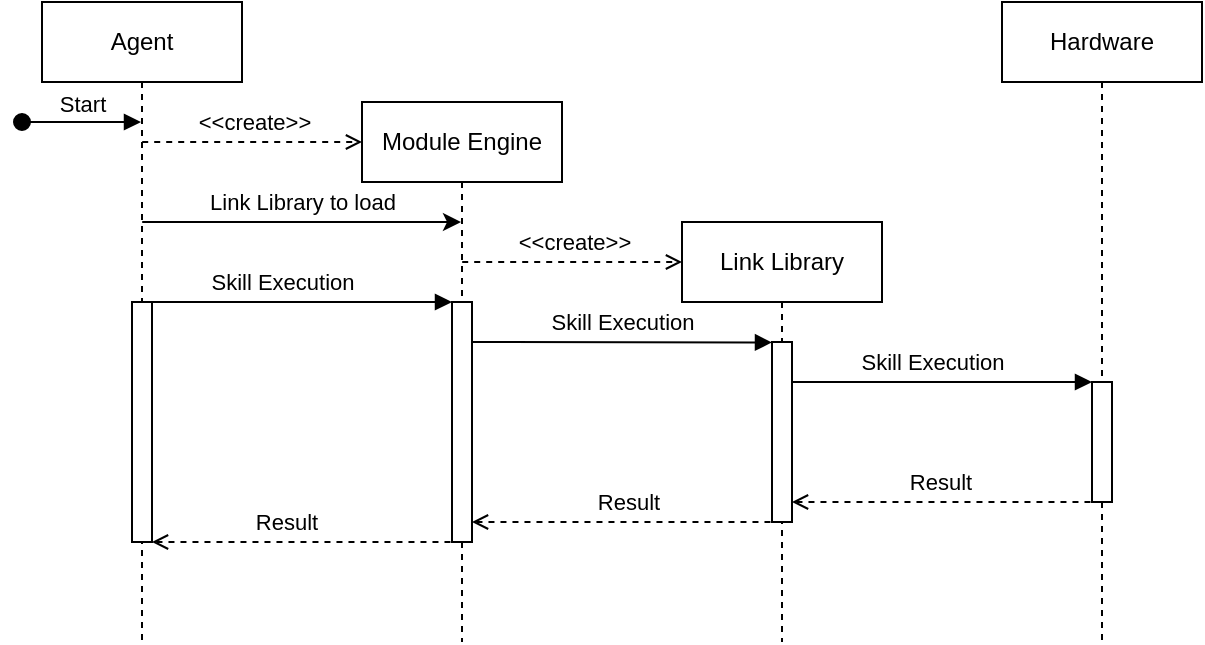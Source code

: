 <mxfile version="24.6.4" type="device">
  <diagram name="Page-1" id="2YBvvXClWsGukQMizWep">
    <mxGraphModel dx="830" dy="454" grid="1" gridSize="10" guides="1" tooltips="1" connect="1" arrows="1" fold="1" page="1" pageScale="1" pageWidth="850" pageHeight="1100" math="0" shadow="0">
      <root>
        <mxCell id="0" />
        <mxCell id="1" parent="0" />
        <mxCell id="aM9ryv3xv72pqoxQDRHE-1" value="&lt;div&gt;Agent&lt;/div&gt;" style="shape=umlLifeline;perimeter=lifelinePerimeter;whiteSpace=wrap;html=1;container=0;dropTarget=0;collapsible=0;recursiveResize=0;outlineConnect=0;portConstraint=eastwest;newEdgeStyle={&quot;edgeStyle&quot;:&quot;elbowEdgeStyle&quot;,&quot;elbow&quot;:&quot;vertical&quot;,&quot;curved&quot;:0,&quot;rounded&quot;:0};" parent="1" vertex="1">
          <mxGeometry x="40" y="120" width="100" height="320" as="geometry" />
        </mxCell>
        <mxCell id="aM9ryv3xv72pqoxQDRHE-2" value="" style="html=1;points=[];perimeter=orthogonalPerimeter;outlineConnect=0;targetShapes=umlLifeline;portConstraint=eastwest;newEdgeStyle={&quot;edgeStyle&quot;:&quot;elbowEdgeStyle&quot;,&quot;elbow&quot;:&quot;vertical&quot;,&quot;curved&quot;:0,&quot;rounded&quot;:0};" parent="aM9ryv3xv72pqoxQDRHE-1" vertex="1">
          <mxGeometry x="45" y="150" width="10" height="120" as="geometry" />
        </mxCell>
        <mxCell id="aM9ryv3xv72pqoxQDRHE-5" value="&lt;div&gt;Module Engine&lt;/div&gt;" style="shape=umlLifeline;perimeter=lifelinePerimeter;whiteSpace=wrap;html=1;container=0;dropTarget=0;collapsible=0;recursiveResize=0;outlineConnect=0;portConstraint=eastwest;newEdgeStyle={&quot;edgeStyle&quot;:&quot;elbowEdgeStyle&quot;,&quot;elbow&quot;:&quot;vertical&quot;,&quot;curved&quot;:0,&quot;rounded&quot;:0};" parent="1" vertex="1">
          <mxGeometry x="200" y="170" width="100" height="270" as="geometry" />
        </mxCell>
        <mxCell id="aM9ryv3xv72pqoxQDRHE-6" value="" style="html=1;points=[];perimeter=orthogonalPerimeter;outlineConnect=0;targetShapes=umlLifeline;portConstraint=eastwest;newEdgeStyle={&quot;edgeStyle&quot;:&quot;elbowEdgeStyle&quot;,&quot;elbow&quot;:&quot;vertical&quot;,&quot;curved&quot;:0,&quot;rounded&quot;:0};" parent="aM9ryv3xv72pqoxQDRHE-5" vertex="1">
          <mxGeometry x="45" y="100" width="10" height="120" as="geometry" />
        </mxCell>
        <mxCell id="JDkpjSf3NqSZz6osy1pf-2" value="" style="endArrow=open;html=1;rounded=0;dashed=1;endFill=0;" edge="1" parent="1">
          <mxGeometry width="50" height="50" relative="1" as="geometry">
            <mxPoint x="90.1" y="190" as="sourcePoint" />
            <mxPoint x="200" y="190" as="targetPoint" />
          </mxGeometry>
        </mxCell>
        <mxCell id="JDkpjSf3NqSZz6osy1pf-3" value="&amp;lt;&amp;lt;create&amp;gt;&amp;gt;" style="edgeLabel;html=1;align=center;verticalAlign=middle;resizable=0;points=[];" vertex="1" connectable="0" parent="JDkpjSf3NqSZz6osy1pf-2">
          <mxGeometry x="0.279" relative="1" as="geometry">
            <mxPoint x="-15" y="-10" as="offset" />
          </mxGeometry>
        </mxCell>
        <mxCell id="JDkpjSf3NqSZz6osy1pf-4" value="Link Library" style="shape=umlLifeline;perimeter=lifelinePerimeter;whiteSpace=wrap;html=1;container=0;dropTarget=0;collapsible=0;recursiveResize=0;outlineConnect=0;portConstraint=eastwest;newEdgeStyle={&quot;edgeStyle&quot;:&quot;elbowEdgeStyle&quot;,&quot;elbow&quot;:&quot;vertical&quot;,&quot;curved&quot;:0,&quot;rounded&quot;:0};" vertex="1" parent="1">
          <mxGeometry x="360" y="230" width="100" height="210" as="geometry" />
        </mxCell>
        <mxCell id="JDkpjSf3NqSZz6osy1pf-5" value="" style="html=1;points=[];perimeter=orthogonalPerimeter;outlineConnect=0;targetShapes=umlLifeline;portConstraint=eastwest;newEdgeStyle={&quot;edgeStyle&quot;:&quot;elbowEdgeStyle&quot;,&quot;elbow&quot;:&quot;vertical&quot;,&quot;curved&quot;:0,&quot;rounded&quot;:0};" vertex="1" parent="JDkpjSf3NqSZz6osy1pf-4">
          <mxGeometry x="45" y="60" width="10" height="90" as="geometry" />
        </mxCell>
        <mxCell id="JDkpjSf3NqSZz6osy1pf-6" value="Hardware" style="shape=umlLifeline;perimeter=lifelinePerimeter;whiteSpace=wrap;html=1;container=0;dropTarget=0;collapsible=0;recursiveResize=0;outlineConnect=0;portConstraint=eastwest;newEdgeStyle={&quot;edgeStyle&quot;:&quot;elbowEdgeStyle&quot;,&quot;elbow&quot;:&quot;vertical&quot;,&quot;curved&quot;:0,&quot;rounded&quot;:0};" vertex="1" parent="1">
          <mxGeometry x="520" y="120" width="100" height="320" as="geometry" />
        </mxCell>
        <mxCell id="JDkpjSf3NqSZz6osy1pf-7" value="" style="html=1;points=[];perimeter=orthogonalPerimeter;outlineConnect=0;targetShapes=umlLifeline;portConstraint=eastwest;newEdgeStyle={&quot;edgeStyle&quot;:&quot;elbowEdgeStyle&quot;,&quot;elbow&quot;:&quot;vertical&quot;,&quot;curved&quot;:0,&quot;rounded&quot;:0};" vertex="1" parent="JDkpjSf3NqSZz6osy1pf-6">
          <mxGeometry x="45" y="190" width="10" height="60" as="geometry" />
        </mxCell>
        <mxCell id="JDkpjSf3NqSZz6osy1pf-8" value="" style="endArrow=open;html=1;rounded=0;dashed=1;endFill=0;" edge="1" parent="1">
          <mxGeometry width="50" height="50" relative="1" as="geometry">
            <mxPoint x="250.1" y="250" as="sourcePoint" />
            <mxPoint x="360" y="250" as="targetPoint" />
          </mxGeometry>
        </mxCell>
        <mxCell id="JDkpjSf3NqSZz6osy1pf-9" value="&amp;lt;&amp;lt;create&amp;gt;&amp;gt;" style="edgeLabel;html=1;align=center;verticalAlign=middle;resizable=0;points=[];" vertex="1" connectable="0" parent="JDkpjSf3NqSZz6osy1pf-8">
          <mxGeometry x="0.279" relative="1" as="geometry">
            <mxPoint x="-15" y="-10" as="offset" />
          </mxGeometry>
        </mxCell>
        <mxCell id="JDkpjSf3NqSZz6osy1pf-10" value="" style="endArrow=block;html=1;rounded=0;endFill=1;" edge="1" parent="1">
          <mxGeometry width="50" height="50" relative="1" as="geometry">
            <mxPoint x="95" y="270" as="sourcePoint" />
            <mxPoint x="245" y="270" as="targetPoint" />
          </mxGeometry>
        </mxCell>
        <mxCell id="JDkpjSf3NqSZz6osy1pf-12" value="&lt;div&gt;Skill Execution&lt;/div&gt;" style="edgeLabel;html=1;align=center;verticalAlign=middle;resizable=0;points=[];" vertex="1" connectable="0" parent="JDkpjSf3NqSZz6osy1pf-10">
          <mxGeometry x="-0.565" y="1" relative="1" as="geometry">
            <mxPoint x="32" y="-9" as="offset" />
          </mxGeometry>
        </mxCell>
        <mxCell id="aM9ryv3xv72pqoxQDRHE-3" value="Start" style="html=1;verticalAlign=bottom;startArrow=oval;endArrow=block;startSize=8;edgeStyle=elbowEdgeStyle;elbow=vertical;curved=0;rounded=0;" parent="1" edge="1">
          <mxGeometry relative="1" as="geometry">
            <mxPoint x="30" y="180" as="sourcePoint" />
            <mxPoint x="89.5" y="180" as="targetPoint" />
          </mxGeometry>
        </mxCell>
        <mxCell id="JDkpjSf3NqSZz6osy1pf-11" value="" style="endArrow=block;html=1;rounded=0;endFill=1;" edge="1" parent="1">
          <mxGeometry width="50" height="50" relative="1" as="geometry">
            <mxPoint x="255" y="290.0" as="sourcePoint" />
            <mxPoint x="405" y="290.2" as="targetPoint" />
            <Array as="points" />
          </mxGeometry>
        </mxCell>
        <mxCell id="JDkpjSf3NqSZz6osy1pf-17" value="Skill Execution" style="edgeLabel;html=1;align=center;verticalAlign=middle;resizable=0;points=[];" vertex="1" connectable="0" parent="JDkpjSf3NqSZz6osy1pf-11">
          <mxGeometry x="-0.72" y="1" relative="1" as="geometry">
            <mxPoint x="54" y="-9" as="offset" />
          </mxGeometry>
        </mxCell>
        <mxCell id="JDkpjSf3NqSZz6osy1pf-13" value="" style="endArrow=block;html=1;rounded=0;endFill=1;" edge="1" parent="1">
          <mxGeometry width="50" height="50" relative="1" as="geometry">
            <mxPoint x="415" y="310" as="sourcePoint" />
            <mxPoint x="565" y="310" as="targetPoint" />
          </mxGeometry>
        </mxCell>
        <mxCell id="JDkpjSf3NqSZz6osy1pf-18" value="Skill Execution" style="edgeLabel;html=1;align=center;verticalAlign=middle;resizable=0;points=[];" vertex="1" connectable="0" parent="JDkpjSf3NqSZz6osy1pf-13">
          <mxGeometry x="-0.064" relative="1" as="geometry">
            <mxPoint y="-10" as="offset" />
          </mxGeometry>
        </mxCell>
        <mxCell id="JDkpjSf3NqSZz6osy1pf-14" value="" style="endArrow=none;html=1;rounded=0;endFill=0;startArrow=open;startFill=0;dashed=1;" edge="1" parent="1">
          <mxGeometry width="50" height="50" relative="1" as="geometry">
            <mxPoint x="415" y="370" as="sourcePoint" />
            <mxPoint x="565" y="370" as="targetPoint" />
          </mxGeometry>
        </mxCell>
        <mxCell id="JDkpjSf3NqSZz6osy1pf-19" value="&lt;div&gt;Result&lt;/div&gt;" style="edgeLabel;html=1;align=center;verticalAlign=middle;resizable=0;points=[];" vertex="1" connectable="0" parent="JDkpjSf3NqSZz6osy1pf-14">
          <mxGeometry x="-0.011" relative="1" as="geometry">
            <mxPoint y="-10" as="offset" />
          </mxGeometry>
        </mxCell>
        <mxCell id="JDkpjSf3NqSZz6osy1pf-15" value="" style="endArrow=none;html=1;rounded=0;endFill=0;startArrow=open;startFill=0;dashed=1;" edge="1" parent="1">
          <mxGeometry width="50" height="50" relative="1" as="geometry">
            <mxPoint x="255" y="380" as="sourcePoint" />
            <mxPoint x="405" y="380" as="targetPoint" />
          </mxGeometry>
        </mxCell>
        <mxCell id="JDkpjSf3NqSZz6osy1pf-20" value="&lt;div&gt;Result&lt;/div&gt;" style="edgeLabel;html=1;align=center;verticalAlign=middle;resizable=0;points=[];" vertex="1" connectable="0" parent="JDkpjSf3NqSZz6osy1pf-15">
          <mxGeometry x="0.037" relative="1" as="geometry">
            <mxPoint y="-10" as="offset" />
          </mxGeometry>
        </mxCell>
        <mxCell id="JDkpjSf3NqSZz6osy1pf-16" value="" style="endArrow=none;html=1;rounded=0;endFill=0;startArrow=open;startFill=0;dashed=1;" edge="1" parent="1">
          <mxGeometry width="50" height="50" relative="1" as="geometry">
            <mxPoint x="95" y="390" as="sourcePoint" />
            <mxPoint x="245" y="390" as="targetPoint" />
          </mxGeometry>
        </mxCell>
        <mxCell id="JDkpjSf3NqSZz6osy1pf-21" value="Result" style="edgeLabel;html=1;align=center;verticalAlign=middle;resizable=0;points=[];" vertex="1" connectable="0" parent="JDkpjSf3NqSZz6osy1pf-16">
          <mxGeometry x="-0.107" relative="1" as="geometry">
            <mxPoint y="-10" as="offset" />
          </mxGeometry>
        </mxCell>
        <mxCell id="JDkpjSf3NqSZz6osy1pf-22" value="" style="endArrow=classic;html=1;rounded=0;" edge="1" parent="1">
          <mxGeometry width="50" height="50" relative="1" as="geometry">
            <mxPoint x="90.1" y="230" as="sourcePoint" />
            <mxPoint x="249.5" y="230" as="targetPoint" />
          </mxGeometry>
        </mxCell>
        <mxCell id="JDkpjSf3NqSZz6osy1pf-23" value="Link Library to load" style="edgeLabel;html=1;align=center;verticalAlign=middle;resizable=0;points=[];" vertex="1" connectable="0" parent="JDkpjSf3NqSZz6osy1pf-22">
          <mxGeometry x="0.168" y="1" relative="1" as="geometry">
            <mxPoint x="-13" y="-9" as="offset" />
          </mxGeometry>
        </mxCell>
      </root>
    </mxGraphModel>
  </diagram>
</mxfile>

